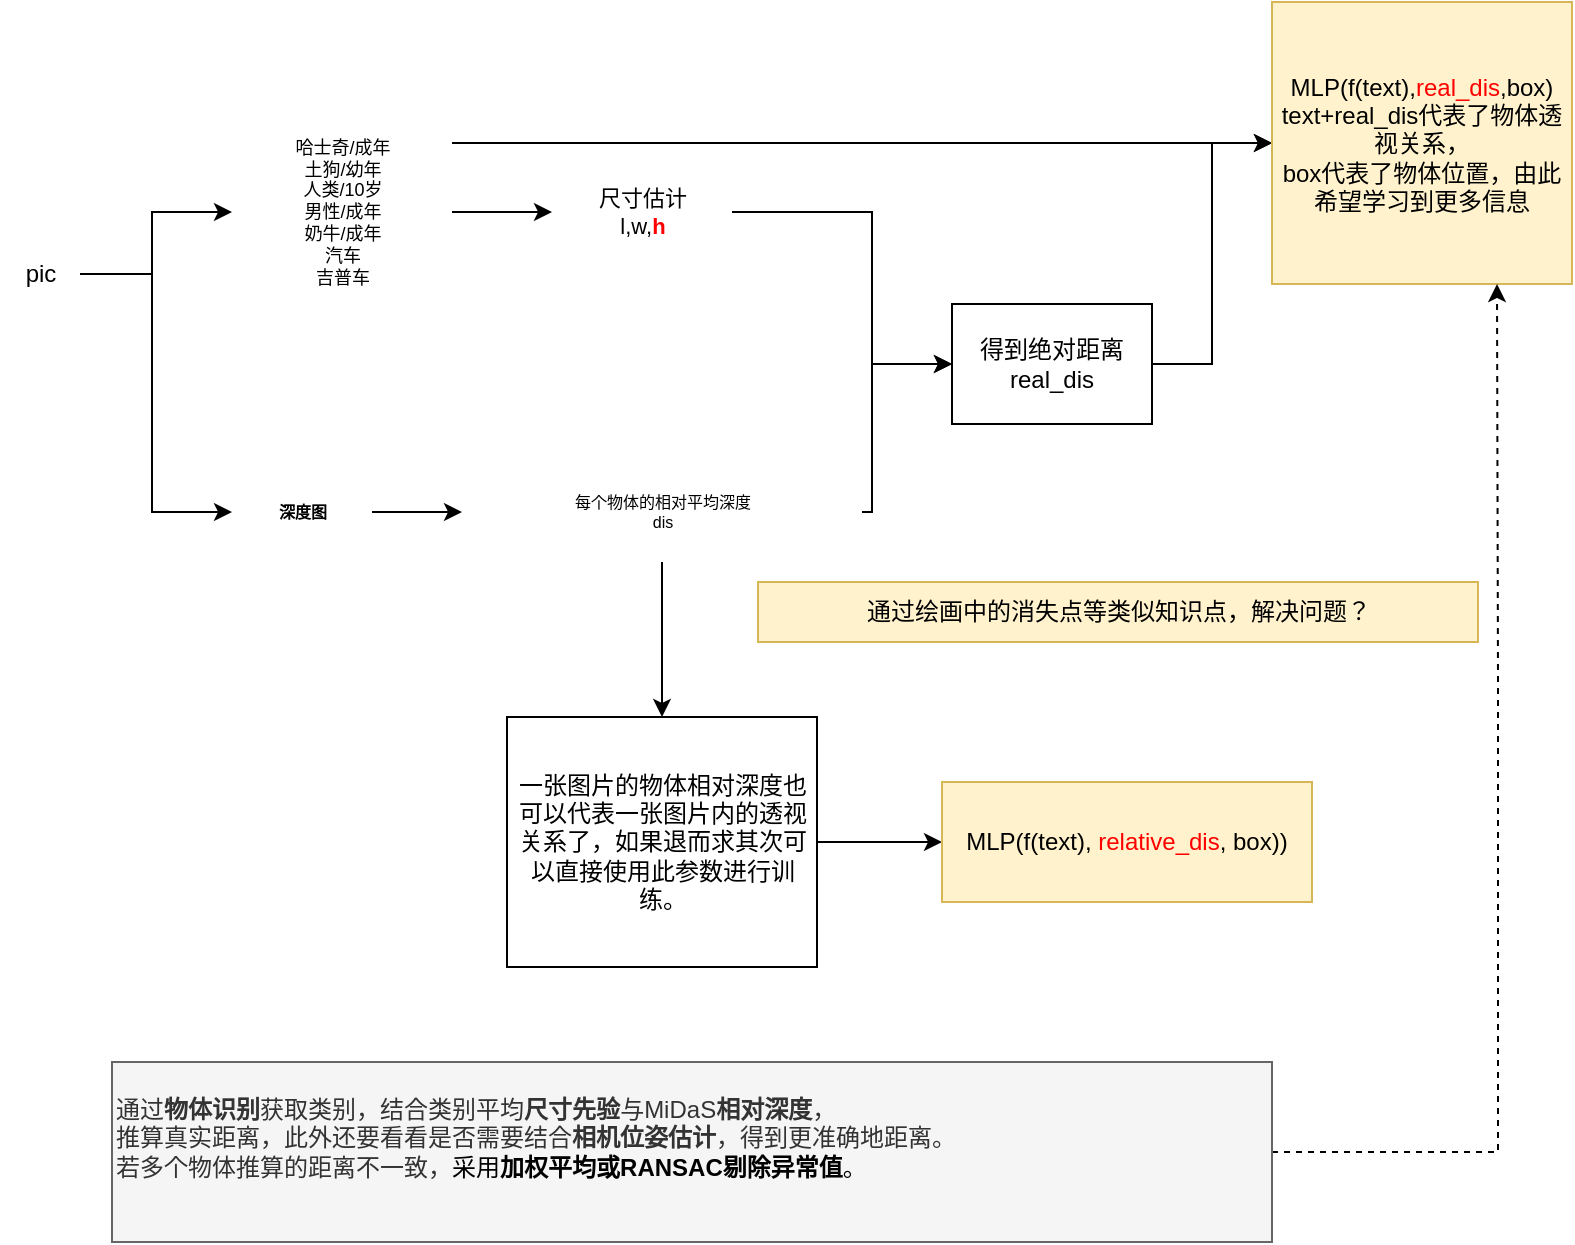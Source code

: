 <mxfile version="26.1.0">
  <diagram name="第 1 页" id="82f60LmP1u0pq9tIpefj">
    <mxGraphModel dx="1426" dy="1924" grid="1" gridSize="10" guides="1" tooltips="1" connect="1" arrows="1" fold="1" page="1" pageScale="1" pageWidth="827" pageHeight="1169" math="0" shadow="0">
      <root>
        <mxCell id="0" />
        <mxCell id="1" parent="0" />
        <mxCell id="mmYBGth3hii7XmsbXvDx-7" value="" style="edgeStyle=orthogonalEdgeStyle;rounded=0;orthogonalLoop=1;jettySize=auto;html=1;" edge="1" parent="1" source="mmYBGth3hii7XmsbXvDx-5" target="mmYBGth3hii7XmsbXvDx-6">
          <mxGeometry relative="1" as="geometry">
            <Array as="points">
              <mxPoint x="100" y="96" />
              <mxPoint x="100" y="65" />
            </Array>
          </mxGeometry>
        </mxCell>
        <mxCell id="mmYBGth3hii7XmsbXvDx-13" value="" style="edgeStyle=orthogonalEdgeStyle;rounded=0;orthogonalLoop=1;jettySize=auto;html=1;" edge="1" parent="1" source="mmYBGth3hii7XmsbXvDx-5" target="mmYBGth3hii7XmsbXvDx-12">
          <mxGeometry relative="1" as="geometry">
            <Array as="points">
              <mxPoint x="100" y="96" />
              <mxPoint x="100" y="215" />
            </Array>
          </mxGeometry>
        </mxCell>
        <mxCell id="mmYBGth3hii7XmsbXvDx-5" value="pic" style="text;html=1;align=center;verticalAlign=middle;resizable=0;points=[];autosize=1;strokeColor=none;fillColor=none;" vertex="1" parent="1">
          <mxGeometry x="24" y="81" width="40" height="30" as="geometry" />
        </mxCell>
        <mxCell id="mmYBGth3hii7XmsbXvDx-9" value="" style="edgeStyle=orthogonalEdgeStyle;rounded=0;orthogonalLoop=1;jettySize=auto;html=1;" edge="1" parent="1" source="mmYBGth3hii7XmsbXvDx-6" target="mmYBGth3hii7XmsbXvDx-8">
          <mxGeometry relative="1" as="geometry" />
        </mxCell>
        <mxCell id="mmYBGth3hii7XmsbXvDx-22" style="edgeStyle=orthogonalEdgeStyle;rounded=0;orthogonalLoop=1;jettySize=auto;html=1;entryX=0;entryY=0.5;entryDx=0;entryDy=0;" edge="1" parent="1" source="mmYBGth3hii7XmsbXvDx-6" target="mmYBGth3hii7XmsbXvDx-20">
          <mxGeometry relative="1" as="geometry">
            <Array as="points">
              <mxPoint x="220" y="30" />
              <mxPoint x="220" y="30" />
            </Array>
          </mxGeometry>
        </mxCell>
        <mxCell id="mmYBGth3hii7XmsbXvDx-6" value="&lt;font&gt;哈士奇/成年&lt;/font&gt;&lt;div&gt;&lt;font&gt;土狗/幼年&lt;/font&gt;&lt;/div&gt;&lt;div&gt;&lt;font&gt;人类/10岁&lt;/font&gt;&lt;/div&gt;&lt;div&gt;&lt;font&gt;男性/成年&lt;/font&gt;&lt;/div&gt;&lt;div&gt;&lt;font&gt;奶牛/成年&lt;/font&gt;&lt;/div&gt;&lt;div&gt;&lt;font&gt;汽车&lt;/font&gt;&lt;/div&gt;&lt;div&gt;&lt;font&gt;吉普车&lt;/font&gt;&lt;/div&gt;" style="text;html=1;align=center;verticalAlign=middle;resizable=0;points=[];autosize=1;strokeColor=none;fillColor=none;fontSize=9;horizontal=1;fontStyle=0;fontFamily=Helvetica;" vertex="1" parent="1">
          <mxGeometry x="140" y="-10" width="110" height="150" as="geometry" />
        </mxCell>
        <mxCell id="mmYBGth3hii7XmsbXvDx-17" value="" style="edgeStyle=orthogonalEdgeStyle;rounded=0;orthogonalLoop=1;jettySize=auto;html=1;entryX=0;entryY=0.5;entryDx=0;entryDy=0;" edge="1" parent="1" source="mmYBGth3hii7XmsbXvDx-8" target="mmYBGth3hii7XmsbXvDx-16">
          <mxGeometry relative="1" as="geometry">
            <Array as="points">
              <mxPoint x="460" y="65" />
              <mxPoint x="460" y="141" />
            </Array>
          </mxGeometry>
        </mxCell>
        <mxCell id="mmYBGth3hii7XmsbXvDx-8" value="尺寸估计&lt;div&gt;l,w,&lt;b&gt;&lt;font style=&quot;color: rgb(255, 0, 0);&quot;&gt;h&lt;/font&gt;&lt;/b&gt;&lt;/div&gt;" style="text;html=1;align=center;verticalAlign=middle;resizable=0;points=[];autosize=1;strokeColor=none;fillColor=none;fontSize=11;" vertex="1" parent="1">
          <mxGeometry x="300" y="40" width="90" height="50" as="geometry" />
        </mxCell>
        <mxCell id="mmYBGth3hii7XmsbXvDx-15" value="" style="edgeStyle=orthogonalEdgeStyle;rounded=0;orthogonalLoop=1;jettySize=auto;html=1;" edge="1" parent="1" source="mmYBGth3hii7XmsbXvDx-12" target="mmYBGth3hii7XmsbXvDx-14">
          <mxGeometry relative="1" as="geometry" />
        </mxCell>
        <mxCell id="mmYBGth3hii7XmsbXvDx-12" value="深度图" style="text;html=1;align=center;verticalAlign=middle;resizable=0;points=[];autosize=1;strokeColor=none;fillColor=none;fontSize=8;fontStyle=1" vertex="1" parent="1">
          <mxGeometry x="140" y="200" width="70" height="30" as="geometry" />
        </mxCell>
        <mxCell id="mmYBGth3hii7XmsbXvDx-18" style="edgeStyle=orthogonalEdgeStyle;rounded=0;orthogonalLoop=1;jettySize=auto;html=1;entryX=0;entryY=0.5;entryDx=0;entryDy=0;" edge="1" parent="1" source="mmYBGth3hii7XmsbXvDx-14" target="mmYBGth3hii7XmsbXvDx-16">
          <mxGeometry relative="1" as="geometry">
            <Array as="points">
              <mxPoint x="460" y="215" />
              <mxPoint x="460" y="141" />
            </Array>
          </mxGeometry>
        </mxCell>
        <mxCell id="mmYBGth3hii7XmsbXvDx-25" value="" style="edgeStyle=orthogonalEdgeStyle;rounded=0;orthogonalLoop=1;jettySize=auto;html=1;" edge="1" parent="1" source="mmYBGth3hii7XmsbXvDx-14" target="mmYBGth3hii7XmsbXvDx-24">
          <mxGeometry relative="1" as="geometry" />
        </mxCell>
        <mxCell id="mmYBGth3hii7XmsbXvDx-14" value="每个物体的相对平均深度&lt;div&gt;dis&lt;/div&gt;" style="text;html=1;align=center;verticalAlign=middle;resizable=0;points=[];autosize=1;strokeColor=none;fillColor=none;fontSize=8;" vertex="1" parent="1">
          <mxGeometry x="255" y="190" width="200" height="50" as="geometry" />
        </mxCell>
        <mxCell id="mmYBGth3hii7XmsbXvDx-23" style="edgeStyle=orthogonalEdgeStyle;rounded=0;orthogonalLoop=1;jettySize=auto;html=1;entryX=0;entryY=0.5;entryDx=0;entryDy=0;" edge="1" parent="1" source="mmYBGth3hii7XmsbXvDx-16" target="mmYBGth3hii7XmsbXvDx-20">
          <mxGeometry relative="1" as="geometry" />
        </mxCell>
        <mxCell id="mmYBGth3hii7XmsbXvDx-16" value="得到绝对距离real_dis" style="whiteSpace=wrap;html=1;" vertex="1" parent="1">
          <mxGeometry x="500" y="111" width="100" height="60" as="geometry" />
        </mxCell>
        <mxCell id="mmYBGth3hii7XmsbXvDx-20" value="MLP(f(text),&lt;font style=&quot;color: rgb(255, 0, 0);&quot;&gt;real_dis&lt;/font&gt;,box)&lt;div&gt;text+real_dis代表了物体透视关系，&lt;/div&gt;&lt;div&gt;box代表了物体位置，由此希望学习到更多信息&lt;/div&gt;" style="whiteSpace=wrap;html=1;fillColor=#fff2cc;strokeColor=#d6b656;" vertex="1" parent="1">
          <mxGeometry x="660" y="-40" width="150" height="141" as="geometry" />
        </mxCell>
        <mxCell id="mmYBGth3hii7XmsbXvDx-27" value="" style="edgeStyle=orthogonalEdgeStyle;rounded=0;orthogonalLoop=1;jettySize=auto;html=1;" edge="1" parent="1" source="mmYBGth3hii7XmsbXvDx-24" target="mmYBGth3hii7XmsbXvDx-26">
          <mxGeometry relative="1" as="geometry" />
        </mxCell>
        <mxCell id="mmYBGth3hii7XmsbXvDx-24" value="一张图片的物体相对深度也可以代表一张图片内的透视关系了，如果退而求其次可以直接使用此参数进行训练。" style="whiteSpace=wrap;html=1;" vertex="1" parent="1">
          <mxGeometry x="277.5" y="317.5" width="155" height="125" as="geometry" />
        </mxCell>
        <mxCell id="mmYBGth3hii7XmsbXvDx-26" value="MLP(f(text), &lt;font style=&quot;color: rgb(255, 0, 0);&quot;&gt;relative_dis&lt;/font&gt;, box))" style="whiteSpace=wrap;html=1;fillColor=#fff2cc;strokeColor=#d6b656;" vertex="1" parent="1">
          <mxGeometry x="495" y="350" width="185" height="60" as="geometry" />
        </mxCell>
        <mxCell id="mmYBGth3hii7XmsbXvDx-28" value="通过绘画中的消失点等类似知识点，解决问题？" style="text;html=1;align=center;verticalAlign=middle;resizable=0;points=[];autosize=1;strokeColor=#d6b656;fillColor=#fff2cc;" vertex="1" parent="1">
          <mxGeometry x="403" y="250" width="360" height="30" as="geometry" />
        </mxCell>
        <mxCell id="mmYBGth3hii7XmsbXvDx-30" style="edgeStyle=orthogonalEdgeStyle;rounded=0;orthogonalLoop=1;jettySize=auto;html=1;entryX=0.75;entryY=1;entryDx=0;entryDy=0;dashed=1;" edge="1" parent="1" source="mmYBGth3hii7XmsbXvDx-29" target="mmYBGth3hii7XmsbXvDx-20">
          <mxGeometry relative="1" as="geometry">
            <Array as="points">
              <mxPoint x="773" y="535" />
              <mxPoint x="773" y="301" />
            </Array>
          </mxGeometry>
        </mxCell>
        <mxCell id="mmYBGth3hii7XmsbXvDx-29" value="通过&lt;b&gt;物体识别&lt;/b&gt;获取类别，结合类别平均&lt;b&gt;尺寸先验&lt;/b&gt;与MiDaS&lt;b&gt;相对深度&lt;/b&gt;，&lt;div&gt;推算真实距离，此外还要看看是否需要结合&lt;b&gt;相机位姿估计&lt;/b&gt;，得到更准确地距离。&lt;/div&gt;&lt;div&gt;若多个物体推算的距离不一致，&lt;span style=&quot;background-color: transparent; color: light-dark(rgb(0, 0, 0), rgb(255, 255, 255));&quot;&gt;采用&lt;b&gt;加权平均或RANSAC剔除异常值&lt;/b&gt;。&lt;/span&gt;&lt;/div&gt;&lt;div&gt;&lt;span style=&quot;background-color: transparent; color: light-dark(rgb(0, 0, 0), rgb(255, 255, 255));&quot;&gt;&lt;br&gt;&lt;/span&gt;&lt;/div&gt;" style="text;html=1;align=left;verticalAlign=middle;resizable=0;points=[];autosize=1;strokeColor=#666666;fillColor=#f5f5f5;fontColor=#333333;" vertex="1" parent="1">
          <mxGeometry x="80" y="490" width="580" height="90" as="geometry" />
        </mxCell>
      </root>
    </mxGraphModel>
  </diagram>
</mxfile>
